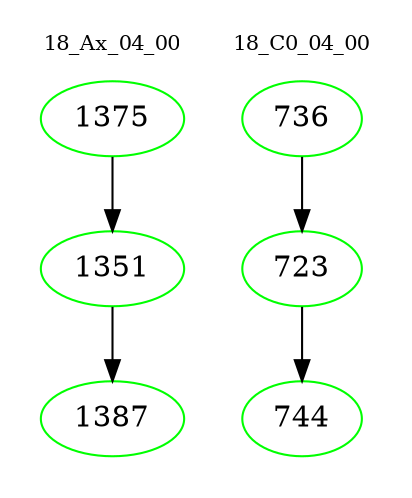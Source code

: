 digraph{
subgraph cluster_0 {
color = white
label = "18_Ax_04_00";
fontsize=10;
T0_1375 [label="1375", color="green"]
T0_1375 -> T0_1351 [color="black"]
T0_1351 [label="1351", color="green"]
T0_1351 -> T0_1387 [color="black"]
T0_1387 [label="1387", color="green"]
}
subgraph cluster_1 {
color = white
label = "18_C0_04_00";
fontsize=10;
T1_736 [label="736", color="green"]
T1_736 -> T1_723 [color="black"]
T1_723 [label="723", color="green"]
T1_723 -> T1_744 [color="black"]
T1_744 [label="744", color="green"]
}
}
